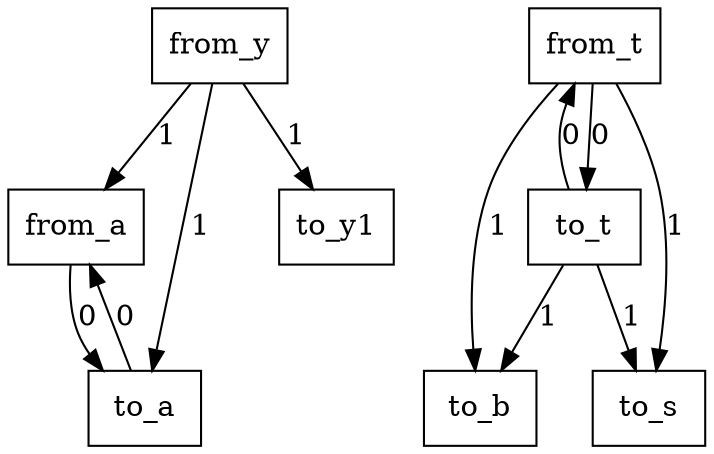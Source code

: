 digraph {
    graph [rankdir=TB
          ,bgcolor=transparent];
    node [shape=box
         ,fillcolor=white
         ,style=filled];
    0 [label=<from_a>];
    1 [label=<from_t>];
    2 [label=<from_y>];
    3 [label=<to_a>];
    4 [label=<to_b>];
    5 [label=<to_s>];
    6 [label=<to_y1>];
    7 [label=<to_t>];
    0 -> 3 [label=0];
    1 -> 4 [label=1];
    1 -> 5 [label=1];
    1 -> 7 [label=0];
    2 -> 0 [label=1];
    2 -> 3 [label=1];
    2 -> 6 [label=1];
    3 -> 0 [label=0];
    7 -> 1 [label=0];
    7 -> 4 [label=1];
    7 -> 5 [label=1];
}
